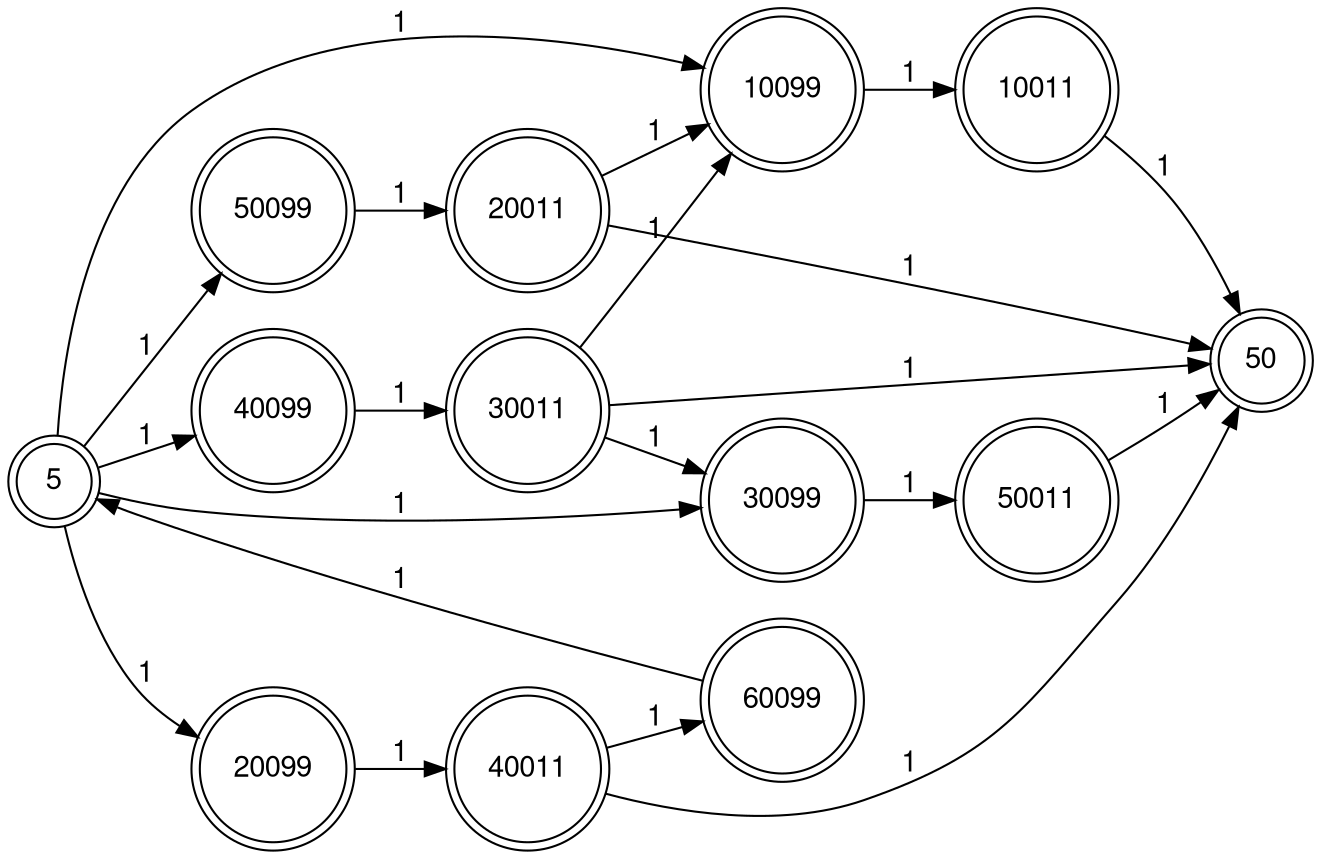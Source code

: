 digraph finite_state_machine {

 
  fontname="Helvetica,Arial,sans-serif"
  node [fontname="Helvetica,Arial,sans-serif"]
  edge [fontname="Helvetica,Arial,sans-serif"]
  rankdir=LR; 
 
node [shape = doublecircle];5 50 10011 10099 20011 20099 30011 30099 40011 40099 50011 50099 60099 ; 
 node [shape = circle]; 
5 -> 40099 [label ="1"]  ;
5 -> 20099 [label ="1"]  ;
5 -> 30099 [label ="1"]  ;
5 -> 10099 [label ="1"]  ;
5 -> 50099 [label ="1"]  ;
40099 -> 30011 [label ="1"]  ;
30011 -> 50 [label ="1"]  ;
30011 -> 10099 [label ="1"]  ;
30011 -> 30099 [label ="1"]  ;
20099 -> 40011 [label ="1"]  ;
40011 -> 50 [label ="1"]  ;
40011 -> 60099 [label ="1"]  ;
30099 -> 50011 [label ="1"]  ;
50011 -> 50 [label ="1"]  ;
60099 -> 5 [label ="1"]  ;
10011 -> 50 [label ="1"]  ;
10099 -> 10011 [label ="1"]  ;
20011 -> 10099 [label ="1"]  ;
20011 -> 50 [label ="1"]  ;
50099 -> 20011 [label ="1"]  ;

 }
